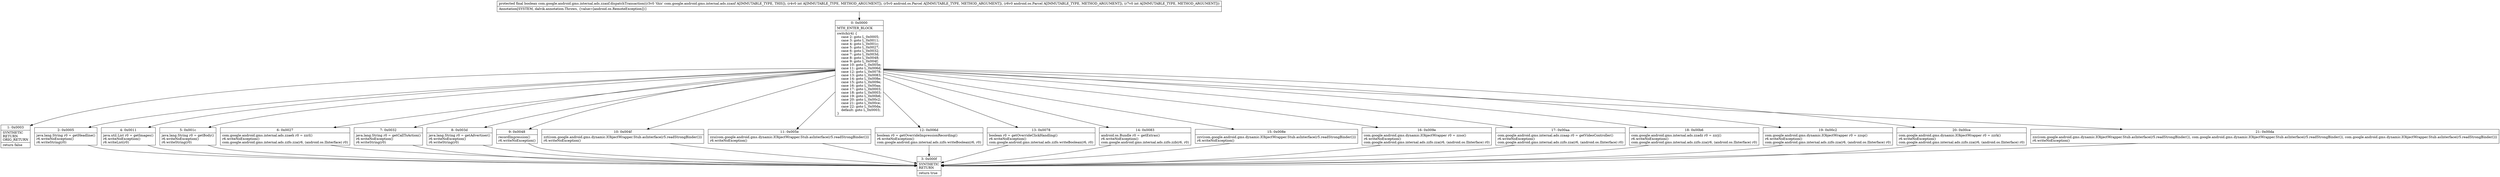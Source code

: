 digraph "CFG forcom.google.android.gms.internal.ads.zzanf.dispatchTransaction(ILandroid\/os\/Parcel;Landroid\/os\/Parcel;I)Z" {
Node_0 [shape=record,label="{0\:\ 0x0000|MTH_ENTER_BLOCK\l|switch(r4) \{\l    case 2: goto L_0x0005;\l    case 3: goto L_0x0011;\l    case 4: goto L_0x001c;\l    case 5: goto L_0x0027;\l    case 6: goto L_0x0032;\l    case 7: goto L_0x003d;\l    case 8: goto L_0x0048;\l    case 9: goto L_0x004f;\l    case 10: goto L_0x005e;\l    case 11: goto L_0x006d;\l    case 12: goto L_0x0078;\l    case 13: goto L_0x0083;\l    case 14: goto L_0x008e;\l    case 15: goto L_0x009e;\l    case 16: goto L_0x00aa;\l    case 17: goto L_0x0003;\l    case 18: goto L_0x0003;\l    case 19: goto L_0x00b6;\l    case 20: goto L_0x00c2;\l    case 21: goto L_0x00ce;\l    case 22: goto L_0x00da;\l    default: goto L_0x0003;\l\}\l}"];
Node_1 [shape=record,label="{1\:\ 0x0003|SYNTHETIC\lRETURN\lORIG_RETURN\l|return false\l}"];
Node_2 [shape=record,label="{2\:\ 0x0005|java.lang.String r0 = getHeadline()\lr6.writeNoException()\lr6.writeString(r0)\l}"];
Node_3 [shape=record,label="{3\:\ 0x000f|SYNTHETIC\lRETURN\l|return true\l}"];
Node_4 [shape=record,label="{4\:\ 0x0011|java.util.List r0 = getImages()\lr6.writeNoException()\lr6.writeList(r0)\l}"];
Node_5 [shape=record,label="{5\:\ 0x001c|java.lang.String r0 = getBody()\lr6.writeNoException()\lr6.writeString(r0)\l}"];
Node_6 [shape=record,label="{6\:\ 0x0027|com.google.android.gms.internal.ads.zzaeh r0 = zzrl()\lr6.writeNoException()\lcom.google.android.gms.internal.ads.zzfo.zza(r6, (android.os.IInterface) r0)\l}"];
Node_7 [shape=record,label="{7\:\ 0x0032|java.lang.String r0 = getCallToAction()\lr6.writeNoException()\lr6.writeString(r0)\l}"];
Node_8 [shape=record,label="{8\:\ 0x003d|java.lang.String r0 = getAdvertiser()\lr6.writeNoException()\lr6.writeString(r0)\l}"];
Node_9 [shape=record,label="{9\:\ 0x0048|recordImpression()\lr6.writeNoException()\l}"];
Node_10 [shape=record,label="{10\:\ 0x004f|zzt(com.google.android.gms.dynamic.IObjectWrapper.Stub.asInterface(r5.readStrongBinder()))\lr6.writeNoException()\l}"];
Node_11 [shape=record,label="{11\:\ 0x005e|zzu(com.google.android.gms.dynamic.IObjectWrapper.Stub.asInterface(r5.readStrongBinder()))\lr6.writeNoException()\l}"];
Node_12 [shape=record,label="{12\:\ 0x006d|boolean r0 = getOverrideImpressionRecording()\lr6.writeNoException()\lcom.google.android.gms.internal.ads.zzfo.writeBoolean(r6, r0)\l}"];
Node_13 [shape=record,label="{13\:\ 0x0078|boolean r0 = getOverrideClickHandling()\lr6.writeNoException()\lcom.google.android.gms.internal.ads.zzfo.writeBoolean(r6, r0)\l}"];
Node_14 [shape=record,label="{14\:\ 0x0083|android.os.Bundle r0 = getExtras()\lr6.writeNoException()\lcom.google.android.gms.internal.ads.zzfo.zzb(r6, r0)\l}"];
Node_15 [shape=record,label="{15\:\ 0x008e|zzv(com.google.android.gms.dynamic.IObjectWrapper.Stub.asInterface(r5.readStrongBinder()))\lr6.writeNoException()\l}"];
Node_16 [shape=record,label="{16\:\ 0x009e|com.google.android.gms.dynamic.IObjectWrapper r0 = zzso()\lr6.writeNoException()\lcom.google.android.gms.internal.ads.zzfo.zza(r6, (android.os.IInterface) r0)\l}"];
Node_17 [shape=record,label="{17\:\ 0x00aa|com.google.android.gms.internal.ads.zzaap r0 = getVideoController()\lr6.writeNoException()\lcom.google.android.gms.internal.ads.zzfo.zza(r6, (android.os.IInterface) r0)\l}"];
Node_18 [shape=record,label="{18\:\ 0x00b6|com.google.android.gms.internal.ads.zzadz r0 = zzrj()\lr6.writeNoException()\lcom.google.android.gms.internal.ads.zzfo.zza(r6, (android.os.IInterface) r0)\l}"];
Node_19 [shape=record,label="{19\:\ 0x00c2|com.google.android.gms.dynamic.IObjectWrapper r0 = zzsp()\lr6.writeNoException()\lcom.google.android.gms.internal.ads.zzfo.zza(r6, (android.os.IInterface) r0)\l}"];
Node_20 [shape=record,label="{20\:\ 0x00ce|com.google.android.gms.dynamic.IObjectWrapper r0 = zzrk()\lr6.writeNoException()\lcom.google.android.gms.internal.ads.zzfo.zza(r6, (android.os.IInterface) r0)\l}"];
Node_21 [shape=record,label="{21\:\ 0x00da|zzc(com.google.android.gms.dynamic.IObjectWrapper.Stub.asInterface(r5.readStrongBinder()), com.google.android.gms.dynamic.IObjectWrapper.Stub.asInterface(r5.readStrongBinder()), com.google.android.gms.dynamic.IObjectWrapper.Stub.asInterface(r5.readStrongBinder()))\lr6.writeNoException()\l}"];
MethodNode[shape=record,label="{protected final boolean com.google.android.gms.internal.ads.zzanf.dispatchTransaction((r3v0 'this' com.google.android.gms.internal.ads.zzanf A[IMMUTABLE_TYPE, THIS]), (r4v0 int A[IMMUTABLE_TYPE, METHOD_ARGUMENT]), (r5v0 android.os.Parcel A[IMMUTABLE_TYPE, METHOD_ARGUMENT]), (r6v0 android.os.Parcel A[IMMUTABLE_TYPE, METHOD_ARGUMENT]), (r7v0 int A[IMMUTABLE_TYPE, METHOD_ARGUMENT]))  | Annotation[SYSTEM, dalvik.annotation.Throws, \{value=[android.os.RemoteException]\}]\l}"];
MethodNode -> Node_0;
Node_0 -> Node_1;
Node_0 -> Node_2;
Node_0 -> Node_4;
Node_0 -> Node_5;
Node_0 -> Node_6;
Node_0 -> Node_7;
Node_0 -> Node_8;
Node_0 -> Node_9;
Node_0 -> Node_10;
Node_0 -> Node_11;
Node_0 -> Node_12;
Node_0 -> Node_13;
Node_0 -> Node_14;
Node_0 -> Node_15;
Node_0 -> Node_16;
Node_0 -> Node_17;
Node_0 -> Node_18;
Node_0 -> Node_19;
Node_0 -> Node_20;
Node_0 -> Node_21;
Node_2 -> Node_3;
Node_4 -> Node_3;
Node_5 -> Node_3;
Node_6 -> Node_3;
Node_7 -> Node_3;
Node_8 -> Node_3;
Node_9 -> Node_3;
Node_10 -> Node_3;
Node_11 -> Node_3;
Node_12 -> Node_3;
Node_13 -> Node_3;
Node_14 -> Node_3;
Node_15 -> Node_3;
Node_16 -> Node_3;
Node_17 -> Node_3;
Node_18 -> Node_3;
Node_19 -> Node_3;
Node_20 -> Node_3;
Node_21 -> Node_3;
}

